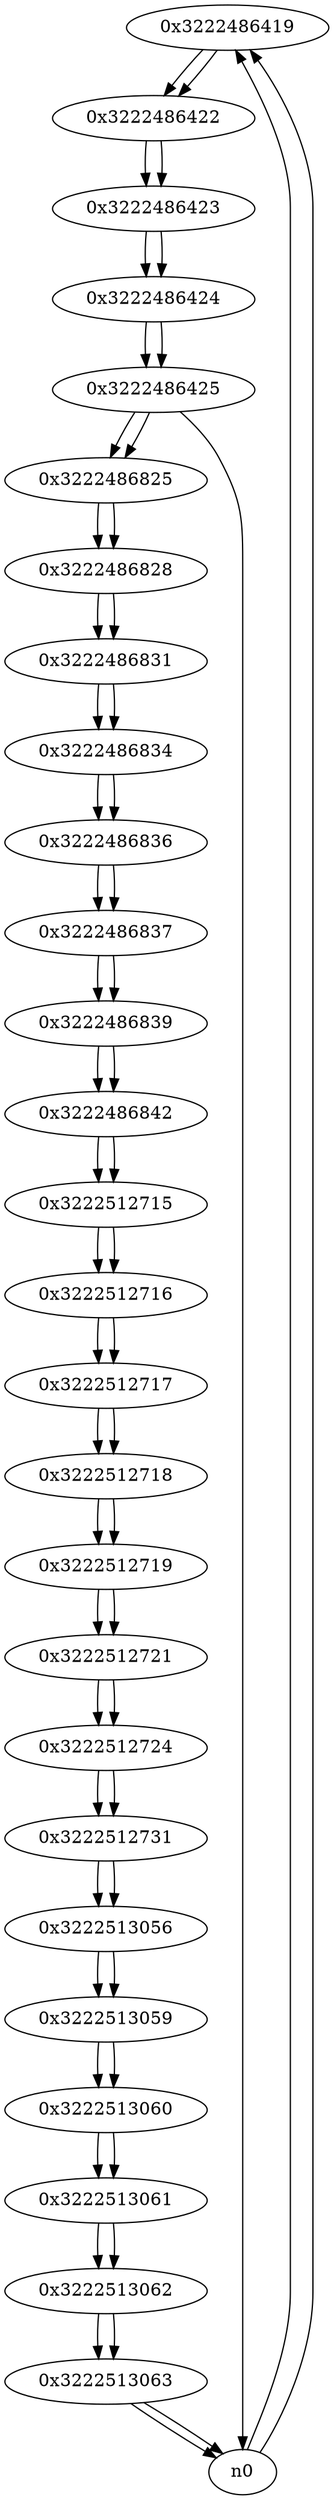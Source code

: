 digraph G{
/* nodes */
  n1 [label="0x3222486419"]
  n2 [label="0x3222486422"]
  n3 [label="0x3222486423"]
  n4 [label="0x3222486424"]
  n5 [label="0x3222486425"]
  n6 [label="0x3222486825"]
  n7 [label="0x3222486828"]
  n8 [label="0x3222486831"]
  n9 [label="0x3222486834"]
  n10 [label="0x3222486836"]
  n11 [label="0x3222486837"]
  n12 [label="0x3222486839"]
  n13 [label="0x3222486842"]
  n14 [label="0x3222512715"]
  n15 [label="0x3222512716"]
  n16 [label="0x3222512717"]
  n17 [label="0x3222512718"]
  n18 [label="0x3222512719"]
  n19 [label="0x3222512721"]
  n20 [label="0x3222512724"]
  n21 [label="0x3222512731"]
  n22 [label="0x3222513056"]
  n23 [label="0x3222513059"]
  n24 [label="0x3222513060"]
  n25 [label="0x3222513061"]
  n26 [label="0x3222513062"]
  n27 [label="0x3222513063"]
/* edges */
n1 -> n2;
n0 -> n1;
n0 -> n1;
n2 -> n3;
n1 -> n2;
n3 -> n4;
n2 -> n3;
n4 -> n5;
n3 -> n4;
n5 -> n6;
n5 -> n0;
n4 -> n5;
n6 -> n7;
n5 -> n6;
n7 -> n8;
n6 -> n7;
n8 -> n9;
n7 -> n8;
n9 -> n10;
n8 -> n9;
n10 -> n11;
n9 -> n10;
n11 -> n12;
n10 -> n11;
n12 -> n13;
n11 -> n12;
n13 -> n14;
n12 -> n13;
n14 -> n15;
n13 -> n14;
n15 -> n16;
n14 -> n15;
n16 -> n17;
n15 -> n16;
n17 -> n18;
n16 -> n17;
n18 -> n19;
n17 -> n18;
n19 -> n20;
n18 -> n19;
n20 -> n21;
n19 -> n20;
n21 -> n22;
n20 -> n21;
n22 -> n23;
n21 -> n22;
n23 -> n24;
n22 -> n23;
n24 -> n25;
n23 -> n24;
n25 -> n26;
n24 -> n25;
n26 -> n27;
n25 -> n26;
n27 -> n0;
n27 -> n0;
n26 -> n27;
}
